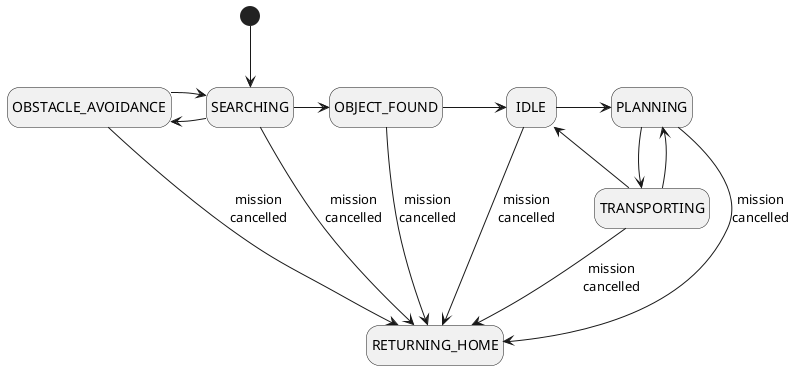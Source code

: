 @startuml
hide empty description

[*] --> SEARCHING

SEARCHING -> OBSTACLE_AVOIDANCE
SEARCHING -> OBJECT_FOUND

OBJECT_FOUND -> IDLE
OBSTACLE_AVOIDANCE -> SEARCHING

IDLE -> PLANNING

PLANNING --> TRANSPORTING

TRANSPORTING --> PLANNING
TRANSPORTING --> IDLE

SEARCHING --> RETURNING_HOME : mission\ncancelled
OBSTACLE_AVOIDANCE --> RETURNING_HOME : mission\ncancelled
OBJECT_FOUND --> RETURNING_HOME : mission\ncancelled
IDLE --> RETURNING_HOME : mission\ncancelled
PLANNING --> RETURNING_HOME : mission\ncancelled
TRANSPORTING --> RETURNING_HOME : mission\ncancelled

@enduml
